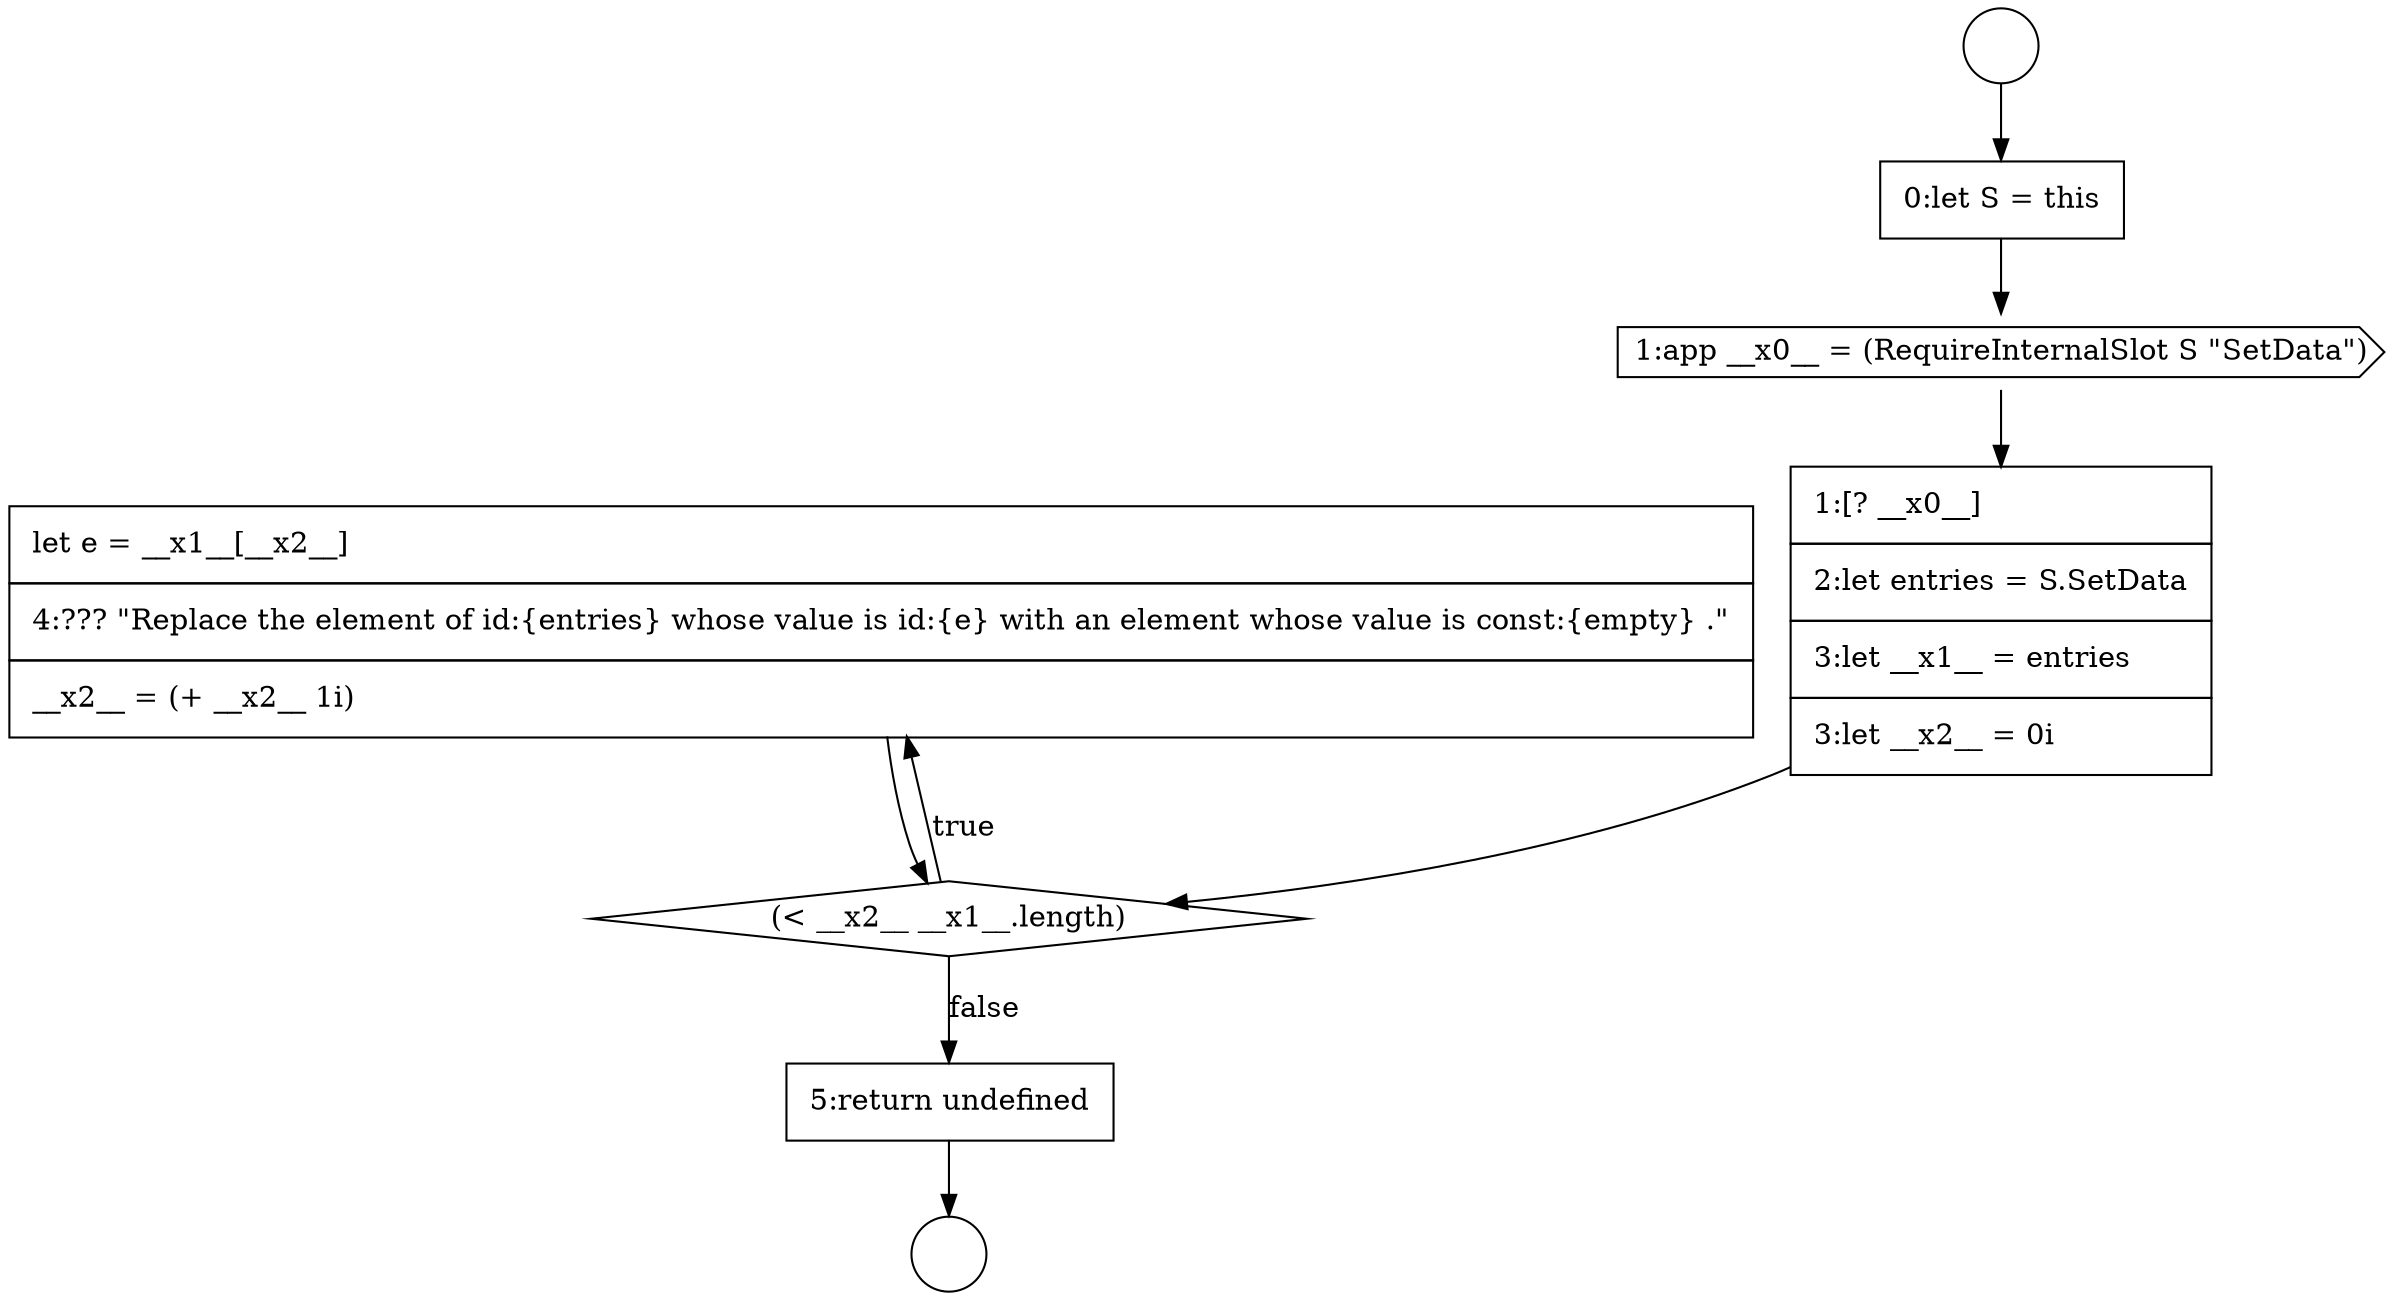digraph {
  node17492 [shape=none, margin=0, label=<<font color="black">
    <table border="0" cellborder="1" cellspacing="0" cellpadding="10">
      <tr><td align="left">let e = __x1__[__x2__]</td></tr>
      <tr><td align="left">4:??? &quot;Replace the element of id:{entries} whose value is id:{e} with an element whose value is const:{empty} .&quot;</td></tr>
      <tr><td align="left">__x2__ = (+ __x2__ 1i)</td></tr>
    </table>
  </font>> color="black" fillcolor="white" style=filled]
  node17486 [shape=circle label=" " color="black" fillcolor="white" style=filled]
  node17491 [shape=diamond, label=<<font color="black">(&lt; __x2__ __x1__.length)</font>> color="black" fillcolor="white" style=filled]
  node17487 [shape=circle label=" " color="black" fillcolor="white" style=filled]
  node17489 [shape=cds, label=<<font color="black">1:app __x0__ = (RequireInternalSlot S &quot;SetData&quot;)</font>> color="black" fillcolor="white" style=filled]
  node17488 [shape=none, margin=0, label=<<font color="black">
    <table border="0" cellborder="1" cellspacing="0" cellpadding="10">
      <tr><td align="left">0:let S = this</td></tr>
    </table>
  </font>> color="black" fillcolor="white" style=filled]
  node17490 [shape=none, margin=0, label=<<font color="black">
    <table border="0" cellborder="1" cellspacing="0" cellpadding="10">
      <tr><td align="left">1:[? __x0__]</td></tr>
      <tr><td align="left">2:let entries = S.SetData</td></tr>
      <tr><td align="left">3:let __x1__ = entries</td></tr>
      <tr><td align="left">3:let __x2__ = 0i</td></tr>
    </table>
  </font>> color="black" fillcolor="white" style=filled]
  node17493 [shape=none, margin=0, label=<<font color="black">
    <table border="0" cellborder="1" cellspacing="0" cellpadding="10">
      <tr><td align="left">5:return undefined</td></tr>
    </table>
  </font>> color="black" fillcolor="white" style=filled]
  node17489 -> node17490 [ color="black"]
  node17492 -> node17491 [ color="black"]
  node17491 -> node17492 [label=<<font color="black">true</font>> color="black"]
  node17491 -> node17493 [label=<<font color="black">false</font>> color="black"]
  node17486 -> node17488 [ color="black"]
  node17493 -> node17487 [ color="black"]
  node17488 -> node17489 [ color="black"]
  node17490 -> node17491 [ color="black"]
}
